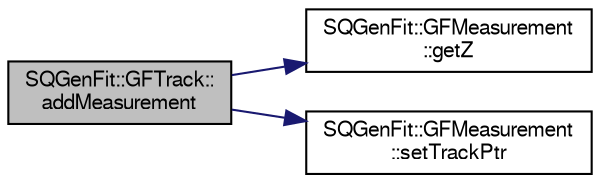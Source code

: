 digraph "SQGenFit::GFTrack::addMeasurement"
{
  bgcolor="transparent";
  edge [fontname="FreeSans",fontsize="10",labelfontname="FreeSans",labelfontsize="10"];
  node [fontname="FreeSans",fontsize="10",shape=record];
  rankdir="LR";
  Node1 [label="SQGenFit::GFTrack::\laddMeasurement",height=0.2,width=0.4,color="black", fillcolor="grey75", style="filled" fontcolor="black"];
  Node1 -> Node2 [color="midnightblue",fontsize="10",style="solid",fontname="FreeSans"];
  Node2 [label="SQGenFit::GFMeasurement\l::getZ",height=0.2,width=0.4,color="black",URL="$d4/d9d/classSQGenFit_1_1GFMeasurement.html#aeb80fc6239682770165f1094a78e6ff7"];
  Node1 -> Node3 [color="midnightblue",fontsize="10",style="solid",fontname="FreeSans"];
  Node3 [label="SQGenFit::GFMeasurement\l::setTrackPtr",height=0.2,width=0.4,color="black",URL="$d4/d9d/classSQGenFit_1_1GFMeasurement.html#a56058c0c023f6ced2dbe91bf21fd6a17"];
}
